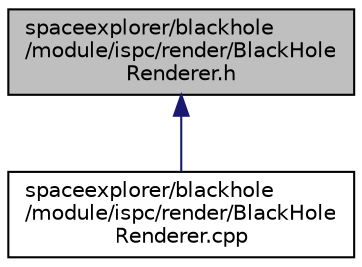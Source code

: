 digraph "spaceexplorer/blackhole/module/ispc/render/BlackHoleRenderer.h"
{
 // LATEX_PDF_SIZE
  edge [fontname="Helvetica",fontsize="10",labelfontname="Helvetica",labelfontsize="10"];
  node [fontname="Helvetica",fontsize="10",shape=record];
  Node1 [label="spaceexplorer/blackhole\l/module/ispc/render/BlackHole\lRenderer.h",height=0.2,width=0.4,color="black", fillcolor="grey75", style="filled", fontcolor="black",tooltip=" "];
  Node1 -> Node2 [dir="back",color="midnightblue",fontsize="10",style="solid",fontname="Helvetica"];
  Node2 [label="spaceexplorer/blackhole\l/module/ispc/render/BlackHole\lRenderer.cpp",height=0.2,width=0.4,color="black", fillcolor="white", style="filled",URL="$d5/d99/BlackHoleRenderer_8cpp.html",tooltip=" "];
}
